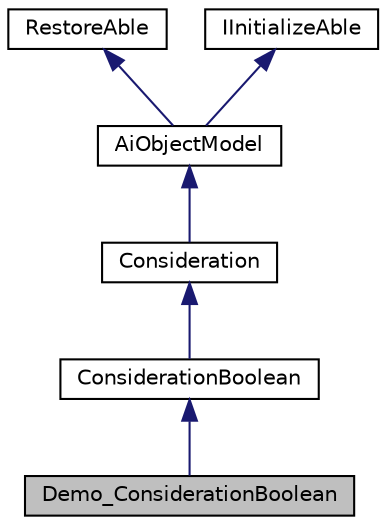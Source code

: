 digraph "Demo_ConsiderationBoolean"
{
 // LATEX_PDF_SIZE
  edge [fontname="Helvetica",fontsize="10",labelfontname="Helvetica",labelfontsize="10"];
  node [fontname="Helvetica",fontsize="10",shape=record];
  Node1 [label="Demo_ConsiderationBoolean",height=0.2,width=0.4,color="black", fillcolor="grey75", style="filled", fontcolor="black",tooltip=" "];
  Node2 -> Node1 [dir="back",color="midnightblue",fontsize="10",style="solid",fontname="Helvetica"];
  Node2 [label="ConsiderationBoolean",height=0.2,width=0.4,color="black", fillcolor="white", style="filled",URL="$class_consideration_boolean.html",tooltip="Use this to check true/false stuff like \"Do i have a weapon\" CalculateBaseScore should return <=0 for..."];
  Node3 -> Node2 [dir="back",color="midnightblue",fontsize="10",style="solid",fontname="Helvetica"];
  Node3 [label="Consideration",height=0.2,width=0.4,color="black", fillcolor="white", style="filled",URL="$class_consideration.html",tooltip=" "];
  Node4 -> Node3 [dir="back",color="midnightblue",fontsize="10",style="solid",fontname="Helvetica"];
  Node4 [label="AiObjectModel",height=0.2,width=0.4,color="black", fillcolor="white", style="filled",URL="$class_ai_object_model.html",tooltip=" "];
  Node5 -> Node4 [dir="back",color="midnightblue",fontsize="10",style="solid",fontname="Helvetica"];
  Node5 [label="RestoreAble",height=0.2,width=0.4,color="black", fillcolor="white", style="filled",URL="$class_restore_able.html",tooltip=" "];
  Node6 -> Node4 [dir="back",color="midnightblue",fontsize="10",style="solid",fontname="Helvetica"];
  Node6 [label="IInitializeAble",height=0.2,width=0.4,color="black", fillcolor="white", style="filled",tooltip=" "];
}
